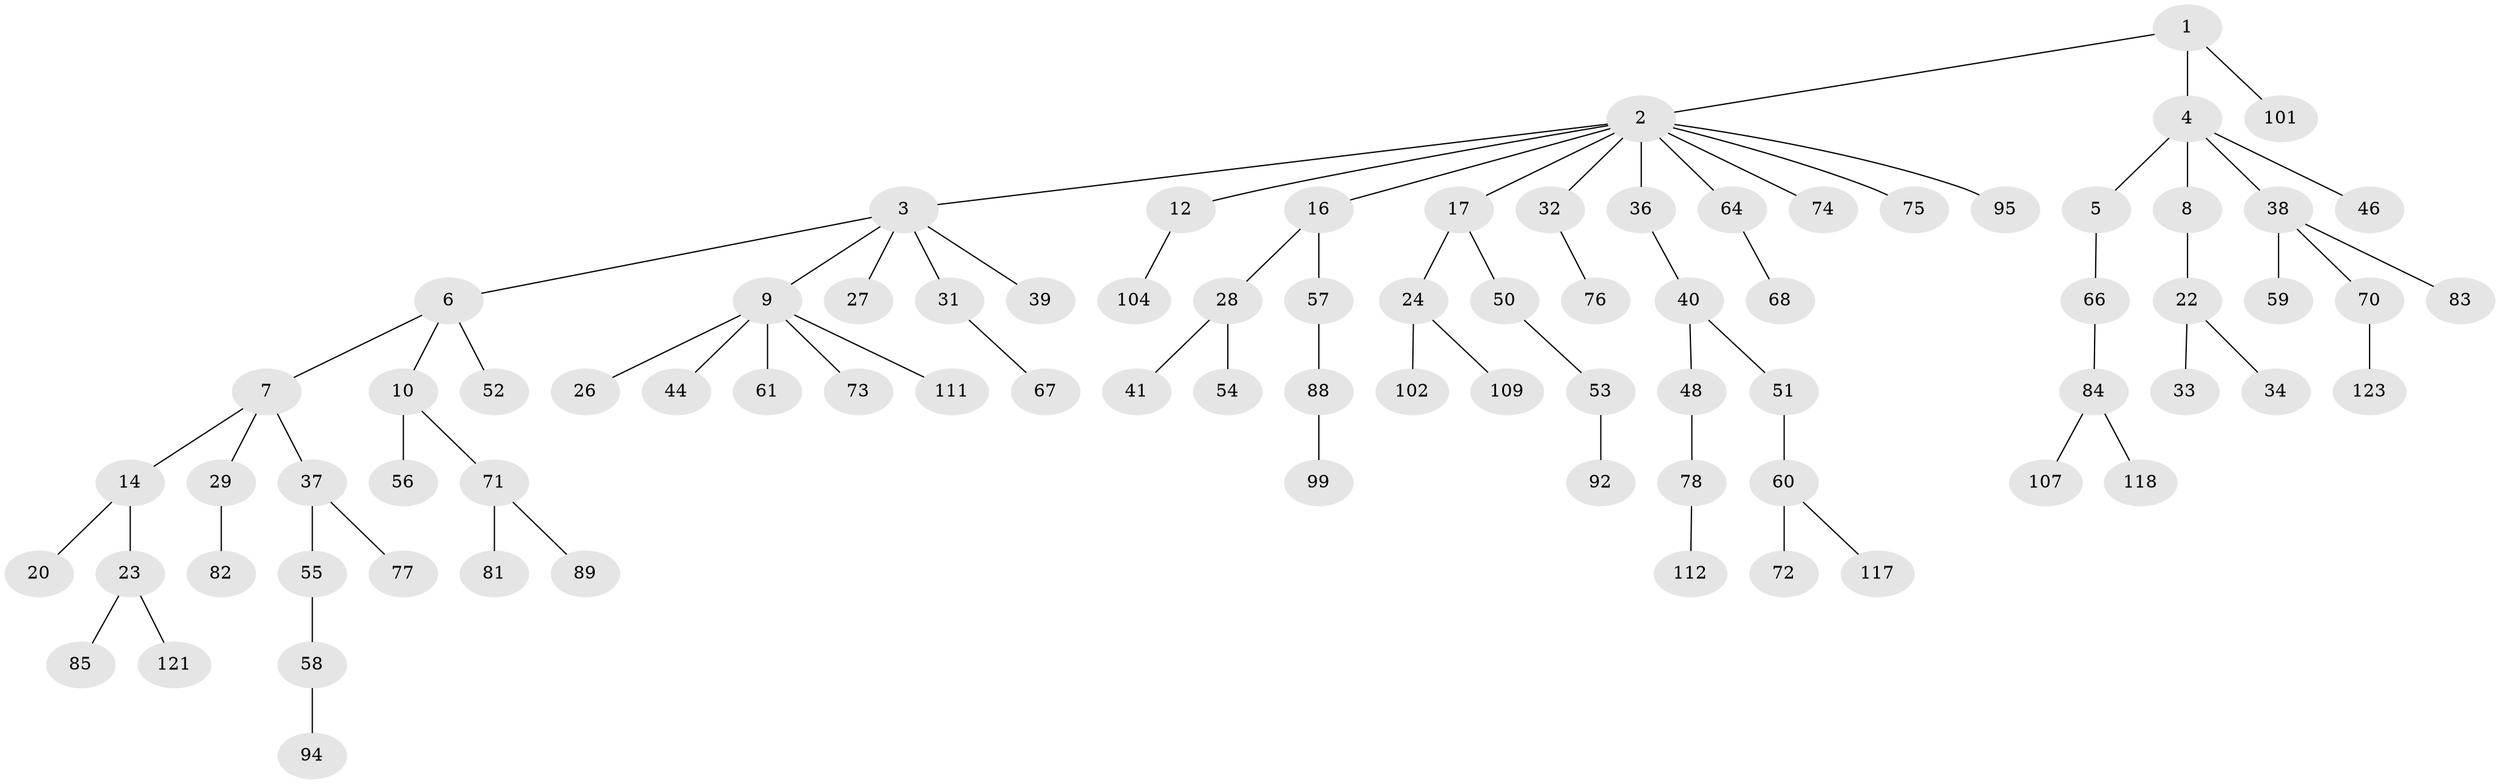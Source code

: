 // original degree distribution, {3: 0.17073170731707318, 6: 0.024390243902439025, 5: 0.024390243902439025, 4: 0.04878048780487805, 1: 0.4959349593495935, 7: 0.008130081300813009, 2: 0.22764227642276422}
// Generated by graph-tools (version 1.1) at 2025/42/03/06/25 10:42:04]
// undirected, 82 vertices, 81 edges
graph export_dot {
graph [start="1"]
  node [color=gray90,style=filled];
  1 [super="+47"];
  2 [super="+15"];
  3 [super="+35"];
  4 [super="+19"];
  5 [super="+21"];
  6 [super="+11"];
  7 [super="+25"];
  8 [super="+45"];
  9 [super="+98"];
  10 [super="+13"];
  12 [super="+108"];
  14 [super="+18"];
  16;
  17;
  20;
  22 [super="+119"];
  23 [super="+42"];
  24 [super="+30"];
  26 [super="+62"];
  27;
  28 [super="+49"];
  29 [super="+100"];
  31 [super="+90"];
  32 [super="+69"];
  33 [super="+116"];
  34 [super="+114"];
  36 [super="+65"];
  37 [super="+43"];
  38 [super="+63"];
  39;
  40 [super="+86"];
  41;
  44;
  46;
  48;
  50 [super="+80"];
  51 [super="+105"];
  52;
  53 [super="+96"];
  54;
  55;
  56;
  57;
  58 [super="+103"];
  59;
  60 [super="+93"];
  61;
  64 [super="+97"];
  66 [super="+79"];
  67;
  68;
  70 [super="+115"];
  71 [super="+122"];
  72;
  73 [super="+91"];
  74;
  75 [super="+87"];
  76 [super="+110"];
  77 [super="+106"];
  78;
  81;
  82;
  83;
  84 [super="+113"];
  85;
  88;
  89;
  92;
  94;
  95;
  99;
  101;
  102;
  104;
  107;
  109;
  111;
  112 [super="+120"];
  117;
  118;
  121;
  123;
  1 -- 2;
  1 -- 4;
  1 -- 101;
  2 -- 3;
  2 -- 12;
  2 -- 17;
  2 -- 95;
  2 -- 32;
  2 -- 64;
  2 -- 16;
  2 -- 36;
  2 -- 74;
  2 -- 75;
  3 -- 6;
  3 -- 9;
  3 -- 27;
  3 -- 31;
  3 -- 39;
  4 -- 5;
  4 -- 8;
  4 -- 46;
  4 -- 38;
  5 -- 66;
  6 -- 7;
  6 -- 10;
  6 -- 52;
  7 -- 14;
  7 -- 37;
  7 -- 29;
  8 -- 22;
  9 -- 26;
  9 -- 44;
  9 -- 61;
  9 -- 73;
  9 -- 111;
  10 -- 56;
  10 -- 71;
  12 -- 104;
  14 -- 20;
  14 -- 23;
  16 -- 28;
  16 -- 57;
  17 -- 24;
  17 -- 50;
  22 -- 33;
  22 -- 34;
  23 -- 85;
  23 -- 121;
  24 -- 102;
  24 -- 109;
  28 -- 41;
  28 -- 54;
  29 -- 82;
  31 -- 67;
  32 -- 76;
  36 -- 40;
  37 -- 77;
  37 -- 55;
  38 -- 59;
  38 -- 70;
  38 -- 83;
  40 -- 48;
  40 -- 51;
  48 -- 78;
  50 -- 53;
  51 -- 60;
  53 -- 92;
  55 -- 58;
  57 -- 88;
  58 -- 94;
  60 -- 72;
  60 -- 117;
  64 -- 68;
  66 -- 84;
  70 -- 123;
  71 -- 81;
  71 -- 89;
  78 -- 112;
  84 -- 107;
  84 -- 118;
  88 -- 99;
}
